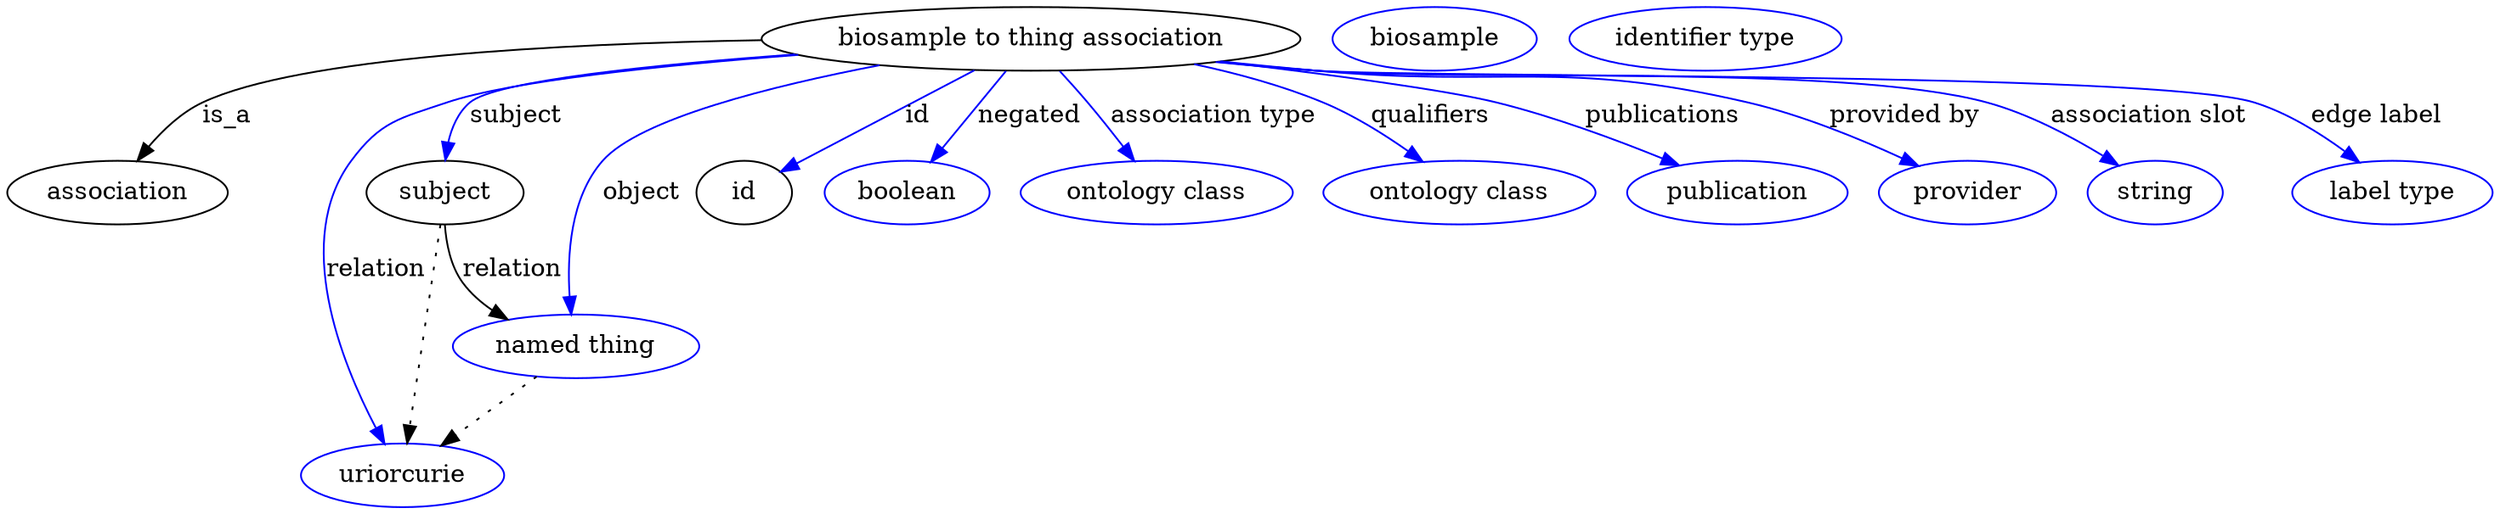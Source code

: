 digraph {
	graph [bb="0,0,1173.1,281"];
	node [label="\N"];
	"biosample to thing association"	 [height=0.5,
		label="biosample to thing association",
		pos="495.4,263",
		width=3.2623];
	association	 [height=0.5,
		pos="49.402,177",
		width=1.3723];
	"biosample to thing association" -> association	 [label=is_a,
		lp="101.68,220",
		pos="e,58.898,194.95 383.28,257.53 272.25,251.4 115.23,240.52 89.85,227 79.694,221.59 71.16,212.43 64.588,203.42"];
	subject	 [height=0.5,
		pos="204.4,177",
		width=0.97656];
	"biosample to thing association" -> subject	 [color=blue,
		label=subject,
		lp="242.23,220",
		pos="e,206.05,195.44 391.4,254.58 319.74,247.89 235.09,237.88 221.75,227 215.06,221.55 210.95,213.38 208.42,205.21",
		style=solid];
	relation	 [color=blue,
		height=0.5,
		label=uriorcurie,
		pos="184.4,18",
		width=1.2492];
	"biosample to thing association" -> relation	 [color=blue,
		label=relation,
		lp="168.78,134",
		pos="e,174.87,35.738 390.48,254.91 322.62,248.71 241.05,239.15 208.4,227 184.37,218.05 174.28,216.56 160.4,195 130.67,148.8 153.59,81.772 \
170.52,44.872",
		style=solid];
	object	 [color=blue,
		height=0.5,
		label="named thing",
		pos="266.4,91",
		width=1.5019];
	"biosample to thing association" -> object	 [color=blue,
		label=object,
		lp="301.51,177",
		pos="e,264.25,109.16 424.86,248.53 371,236.03 302.93,216.61 284.19,195 266.27,174.33 263.2,142.38 263.76,119.35",
		style=solid];
	id	 [height=0.5,
		pos="354.4,177",
		width=0.75];
	"biosample to thing association" -> id	 [color=blue,
		label=id,
		lp="438.85,220",
		pos="e,374.59,189.31 466.53,245.39 442.24,230.57 407.68,209.49 383.36,194.66",
		style=solid];
	negated	 [color=blue,
		height=0.5,
		label=boolean,
		pos="437.4,177",
		width=1.0584];
	"biosample to thing association" -> negated	 [color=blue,
		label=negated,
		lp="492.17,220",
		pos="e,449.09,194.33 483.1,244.76 474.86,232.55 463.9,216.29 454.77,202.76",
		style=solid];
	"association type"	 [color=blue,
		height=0.5,
		label="ontology class",
		pos="554.4,177",
		width=1.6931];
	"biosample to thing association" -> "association type"	 [color=blue,
		label="association type",
		lp="574.31,220",
		pos="e,542.11,194.92 507.91,244.76 516.18,232.71 527.15,216.72 536.36,203.3",
		style=solid];
	qualifiers	 [color=blue,
		height=0.5,
		label="ontology class",
		pos="694.4,177",
		width=1.6931];
	"biosample to thing association" -> qualifiers	 [color=blue,
		label=qualifiers,
		lp="672.45,220",
		pos="e,674.13,194.09 564.06,248.29 583.72,242.86 604.85,235.82 623.4,227 638.34,219.9 653.51,209.7 665.97,200.37",
		style=solid];
	publications	 [color=blue,
		height=0.5,
		label=publication,
		pos="823.4,177",
		width=1.3859];
	"biosample to thing association" -> publications	 [color=blue,
		label=publications,
		lp="777.62,220",
		pos="e,793.23,191.65 579.12,250.35 625.99,242.88 679.5,233.64 702.4,227 730.42,218.88 760.75,206.34 784.03,195.85",
		style=solid];
	"provided by"	 [color=blue,
		height=0.5,
		label=provider,
		pos="931.4,177",
		width=1.1129];
	"biosample to thing association" -> "provided by"	 [color=blue,
		label="provided by",
		lp="889.03,220",
		pos="e,905.51,190.97 580.04,250.43 594.17,248.5 608.69,246.61 622.4,245 707.96,234.95 731.93,248.31 815.4,227 843.66,219.78 873.87,206.57 \
896.37,195.54",
		style=solid];
	"association slot"	 [color=blue,
		height=0.5,
		label=string,
		pos="1019.4,177",
		width=0.8403];
	"biosample to thing association" -> "association slot"	 [color=blue,
		label="association slot",
		lp="1004.4,220",
		pos="e,999.81,190.82 578.63,250.21 593.19,248.26 608.22,246.42 622.4,245 689.74,238.25 861.29,245.46 926.4,227 949.53,220.44 973.37,207.48 \
991.12,196.4",
		style=solid];
	"edge label"	 [color=blue,
		height=0.5,
		label="label type",
		pos="1128.4,177",
		width=1.2425];
	"biosample to thing association" -> "edge label"	 [color=blue,
		label="edge label",
		lp="1109,220",
		pos="e,1109.3,193.57 577.93,250.1 592.7,248.13 607.99,246.32 622.4,245 717.42,236.29 960.5,256.01 1051.4,227 1069.4,221.26 1087.2,210.13 \
1101.2,199.83",
		style=solid];
	subject -> relation	 [pos="e,186.67,36.027 202.11,158.76 198.64,131.21 192.04,78.735 187.95,46.223",
		style=dotted];
	subject -> object	 [label=relation,
		lp="240.78,134",
		pos="e,239.37,106.69 206.71,158.67 208.66,148.64 212.21,136.38 218.64,127 222.1,121.95 226.5,117.32 231.22,113.18"];
	"biosample to thing association_subject"	 [color=blue,
		height=0.5,
		label=biosample,
		pos="677.4,263",
		width=1.2905];
	object -> relation	 [pos="e,203.03,34.588 247.38,74.069 236.44,64.326 222.53,51.941 210.56,41.291",
		style=dotted];
	association_id	 [color=blue,
		height=0.5,
		label="identifier type",
		pos="801.4,263",
		width=1.652];
}
